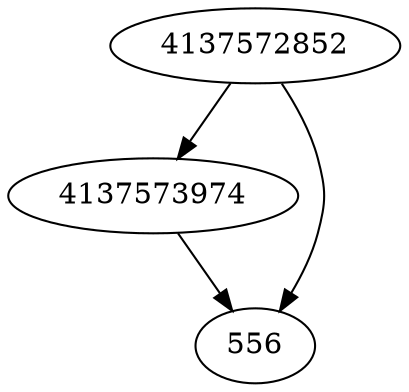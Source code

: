 strict digraph  {
4137573974;
4137572852;
556;
4137573974 -> 556;
4137572852 -> 4137573974;
4137572852 -> 556;
}
